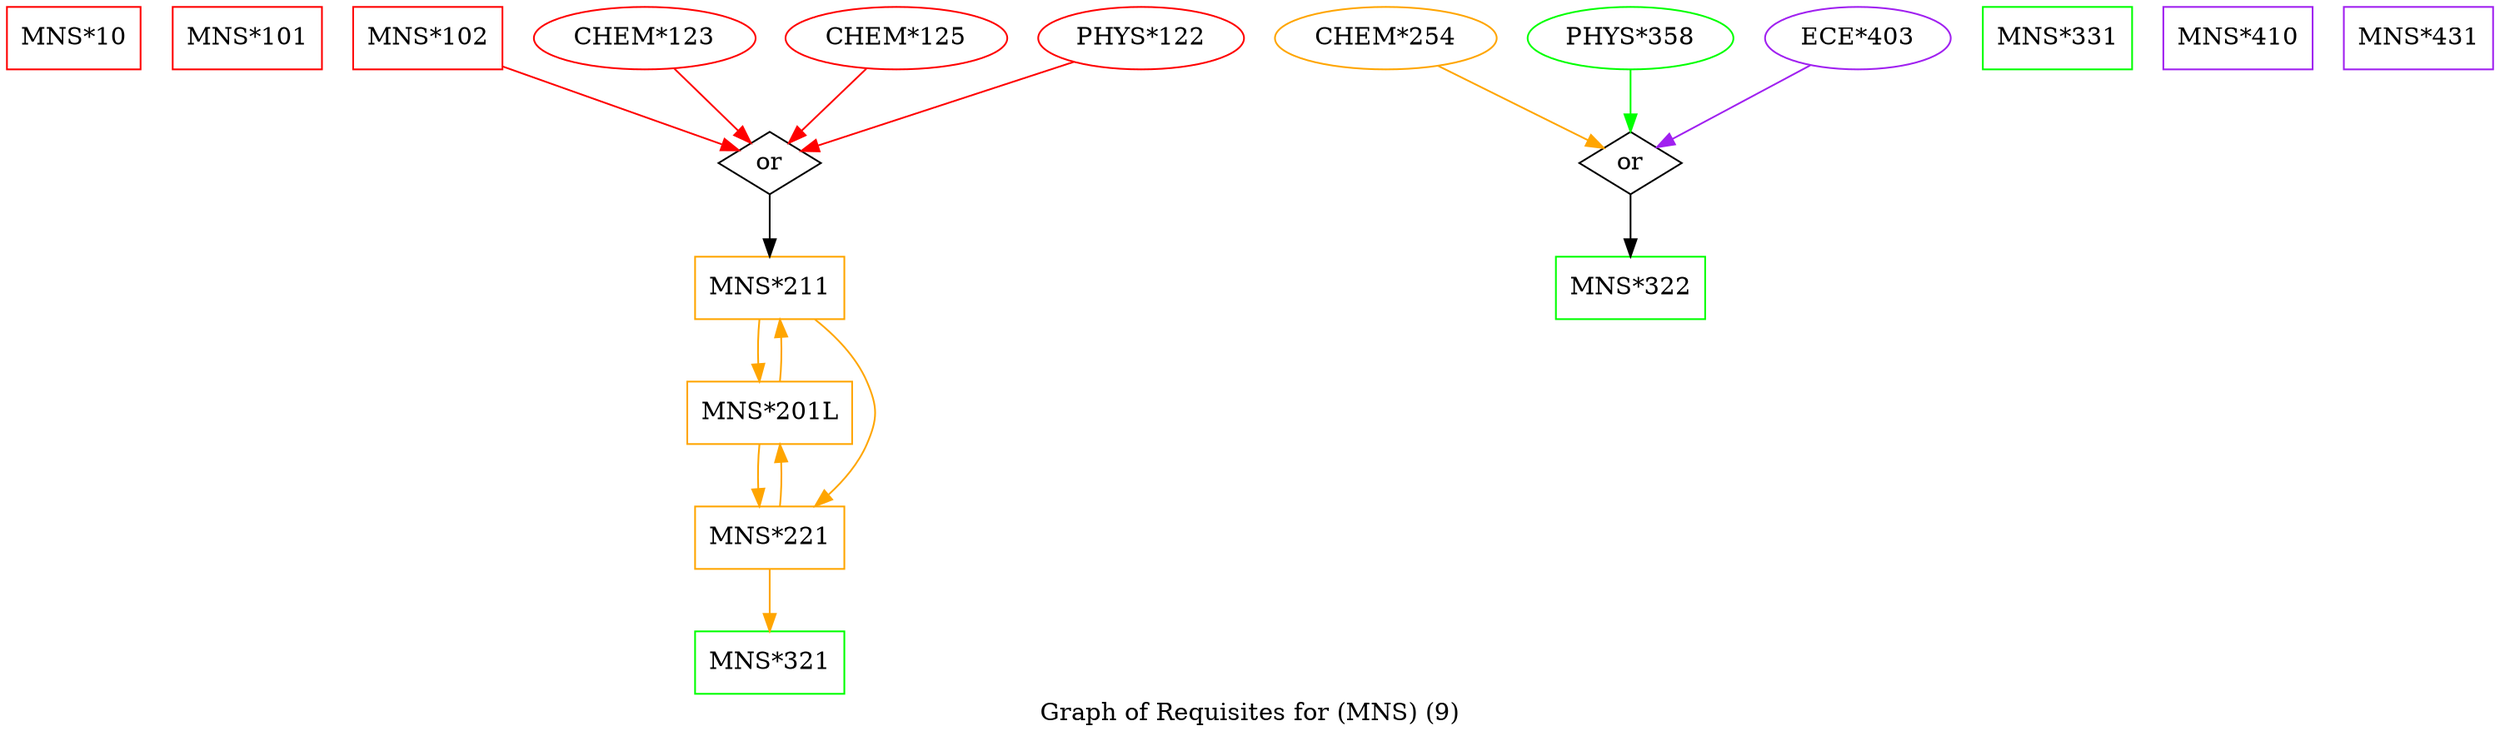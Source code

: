 strict digraph "" {
	graph [bb="0,0,1430.5,419",
		label="Graph of Requisites for (MNS) (9)",
		lheight=0.21,
		lp="715.25,11.5",
		lwidth=3.36
	];
	node [label="\N"];
	"MNS*10"	[color=red,
		height=0.5,
		pos="38.5,401",
		shape=box,
		width=1.0694];
	"MNS*101"	[color=red,
		height=0.5,
		pos="138.5,401",
		shape=box,
		width=1.1944];
	"MNS*102"	[color=red,
		height=0.5,
		pos="242.5,401",
		shape=box,
		width=1.1944];
	or338	[height=0.5,
		label=or,
		pos="439.5,329",
		shape=diamond,
		width=0.81703];
	"MNS*102" -> or338	[color=red,
		pos="e,421.73,336.31 285.73,384.64 324.16,370.98 379.18,351.43 411.93,339.8"];
	"MNS*211"	[color=orange,
		height=0.5,
		pos="439.5,257",
		shape=box,
		width=1.1944];
	or338 -> "MNS*211"	[pos="e,439.5,275.1 439.5,310.7 439.5,302.98 439.5,293.71 439.5,285.11"];
	"MNS*201L"	[color=orange,
		height=0.5,
		pos="439.5,185",
		shape=box,
		width=1.3194];
	"MNS*211" -> "MNS*201L"	[color=orange,
		pos="e,433.6,203.1 433.58,238.7 432.79,230.98 432.56,221.71 432.9,213.11"];
	"MNS*221"	[color=orange,
		height=0.5,
		pos="439.5,113",
		shape=box,
		width=1.1944];
	"MNS*211" -> "MNS*221"	[color=orange,
		pos="e,465.62,131.18 465.62,238.82 477.08,229.69 489.31,217.39 495.5,203 501.83,188.3 501.83,181.7 495.5,167 490.71,155.87 482.31,145.99 \
473.45,137.86"];
	"MNS*201L" -> "MNS*211"	[color=orange,
		pos="e,445.42,238.7 445.4,203.1 446.2,210.79 446.44,220.05 446.1,228.67"];
	"MNS*201L" -> "MNS*221"	[color=orange,
		pos="e,433.6,131.1 433.58,166.7 432.79,158.98 432.56,149.71 432.9,141.11"];
	"MNS*221" -> "MNS*201L"	[color=orange,
		pos="e,445.42,166.7 445.4,131.1 446.2,138.79 446.44,148.05 446.1,156.67"];
	"MNS*321"	[color=green,
		height=0.5,
		pos="439.5,41",
		shape=box,
		width=1.1944];
	"MNS*221" -> "MNS*321"	[color=orange,
		pos="e,439.5,59.104 439.5,94.697 439.5,86.983 439.5,77.712 439.5,69.112"];
	"CHEM*123"	[color=red,
		height=0.5,
		pos="367.5,401",
		width=1.7693];
	"CHEM*123" -> or338	[color=red,
		pos="e,428.6,340.6 384.56,383.41 395.65,372.64 410.07,358.61 421.36,347.63"];
	"CHEM*125"	[color=red,
		height=0.5,
		pos="512.5,401",
		width=1.7693];
	"CHEM*125" -> or338	[color=red,
		pos="e,450.55,340.6 495.2,383.41 483.96,372.64 469.33,358.61 457.89,347.63"];
	"PHYS*122"	[color=red,
		height=0.5,
		pos="653.5,401",
		width=1.6429];
	"PHYS*122" -> or338	[color=red,
		pos="e,457.67,335.94 614.75,387.32 572.25,373.42 505.1,351.46 467.46,339.15"];
	"MNS*322"	[color=green,
		height=0.5,
		pos="935.5,257",
		shape=box,
		width=1.1944];
	or339	[height=0.5,
		label=or,
		pos="935.5,329",
		shape=diamond,
		width=0.81703];
	or339 -> "MNS*322"	[pos="e,935.5,275.1 935.5,310.7 935.5,302.98 935.5,293.71 935.5,285.11"];
	"CHEM*254"	[color=orange,
		height=0.5,
		pos="794.5,401",
		width=1.7693];
	"CHEM*254" -> or339	[color=orange,
		pos="e,920.09,337.65 824.75,384.98 850.49,372.2 887.01,354.07 910.97,342.18"];
	"PHYS*358"	[color=green,
		height=0.5,
		pos="935.5,401",
		width=1.6429];
	"PHYS*358" -> or339	[color=green,
		pos="e,935.5,347.1 935.5,382.7 935.5,374.98 935.5,365.71 935.5,357.11"];
	"ECE*403"	[color=purple,
		height=0.5,
		pos="1065.5,401",
		width=1.4804];
	"ECE*403" -> or339	[color=purple,
		pos="e,950.56,338.11 1038.2,385.33 1014.9,372.77 981.68,354.87 959.38,342.86"];
	"MNS*331"	[color=green,
		height=0.5,
		pos="1179.5,401",
		shape=box,
		width=1.1944];
	"MNS*410"	[color=purple,
		height=0.5,
		pos="1283.5,401",
		shape=box,
		width=1.1944];
	"MNS*431"	[color=purple,
		height=0.5,
		pos="1387.5,401",
		shape=box,
		width=1.1944];
}
